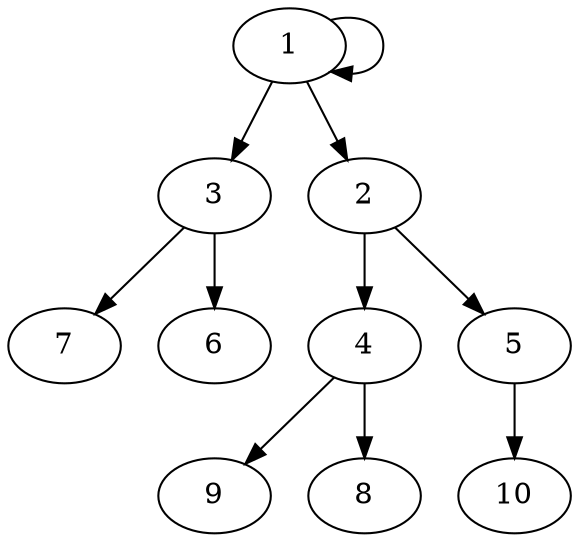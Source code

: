 strict digraph  {
	graph [epsilon="0.001"];
	1 -> 3;
	1 -> 1;
	1 -> 2;
	2 -> 4;
	2 -> 5;
	4 -> 9;
	4 -> 8;
	5 -> 10;
	3 -> 7;
	3 -> 6;
}
